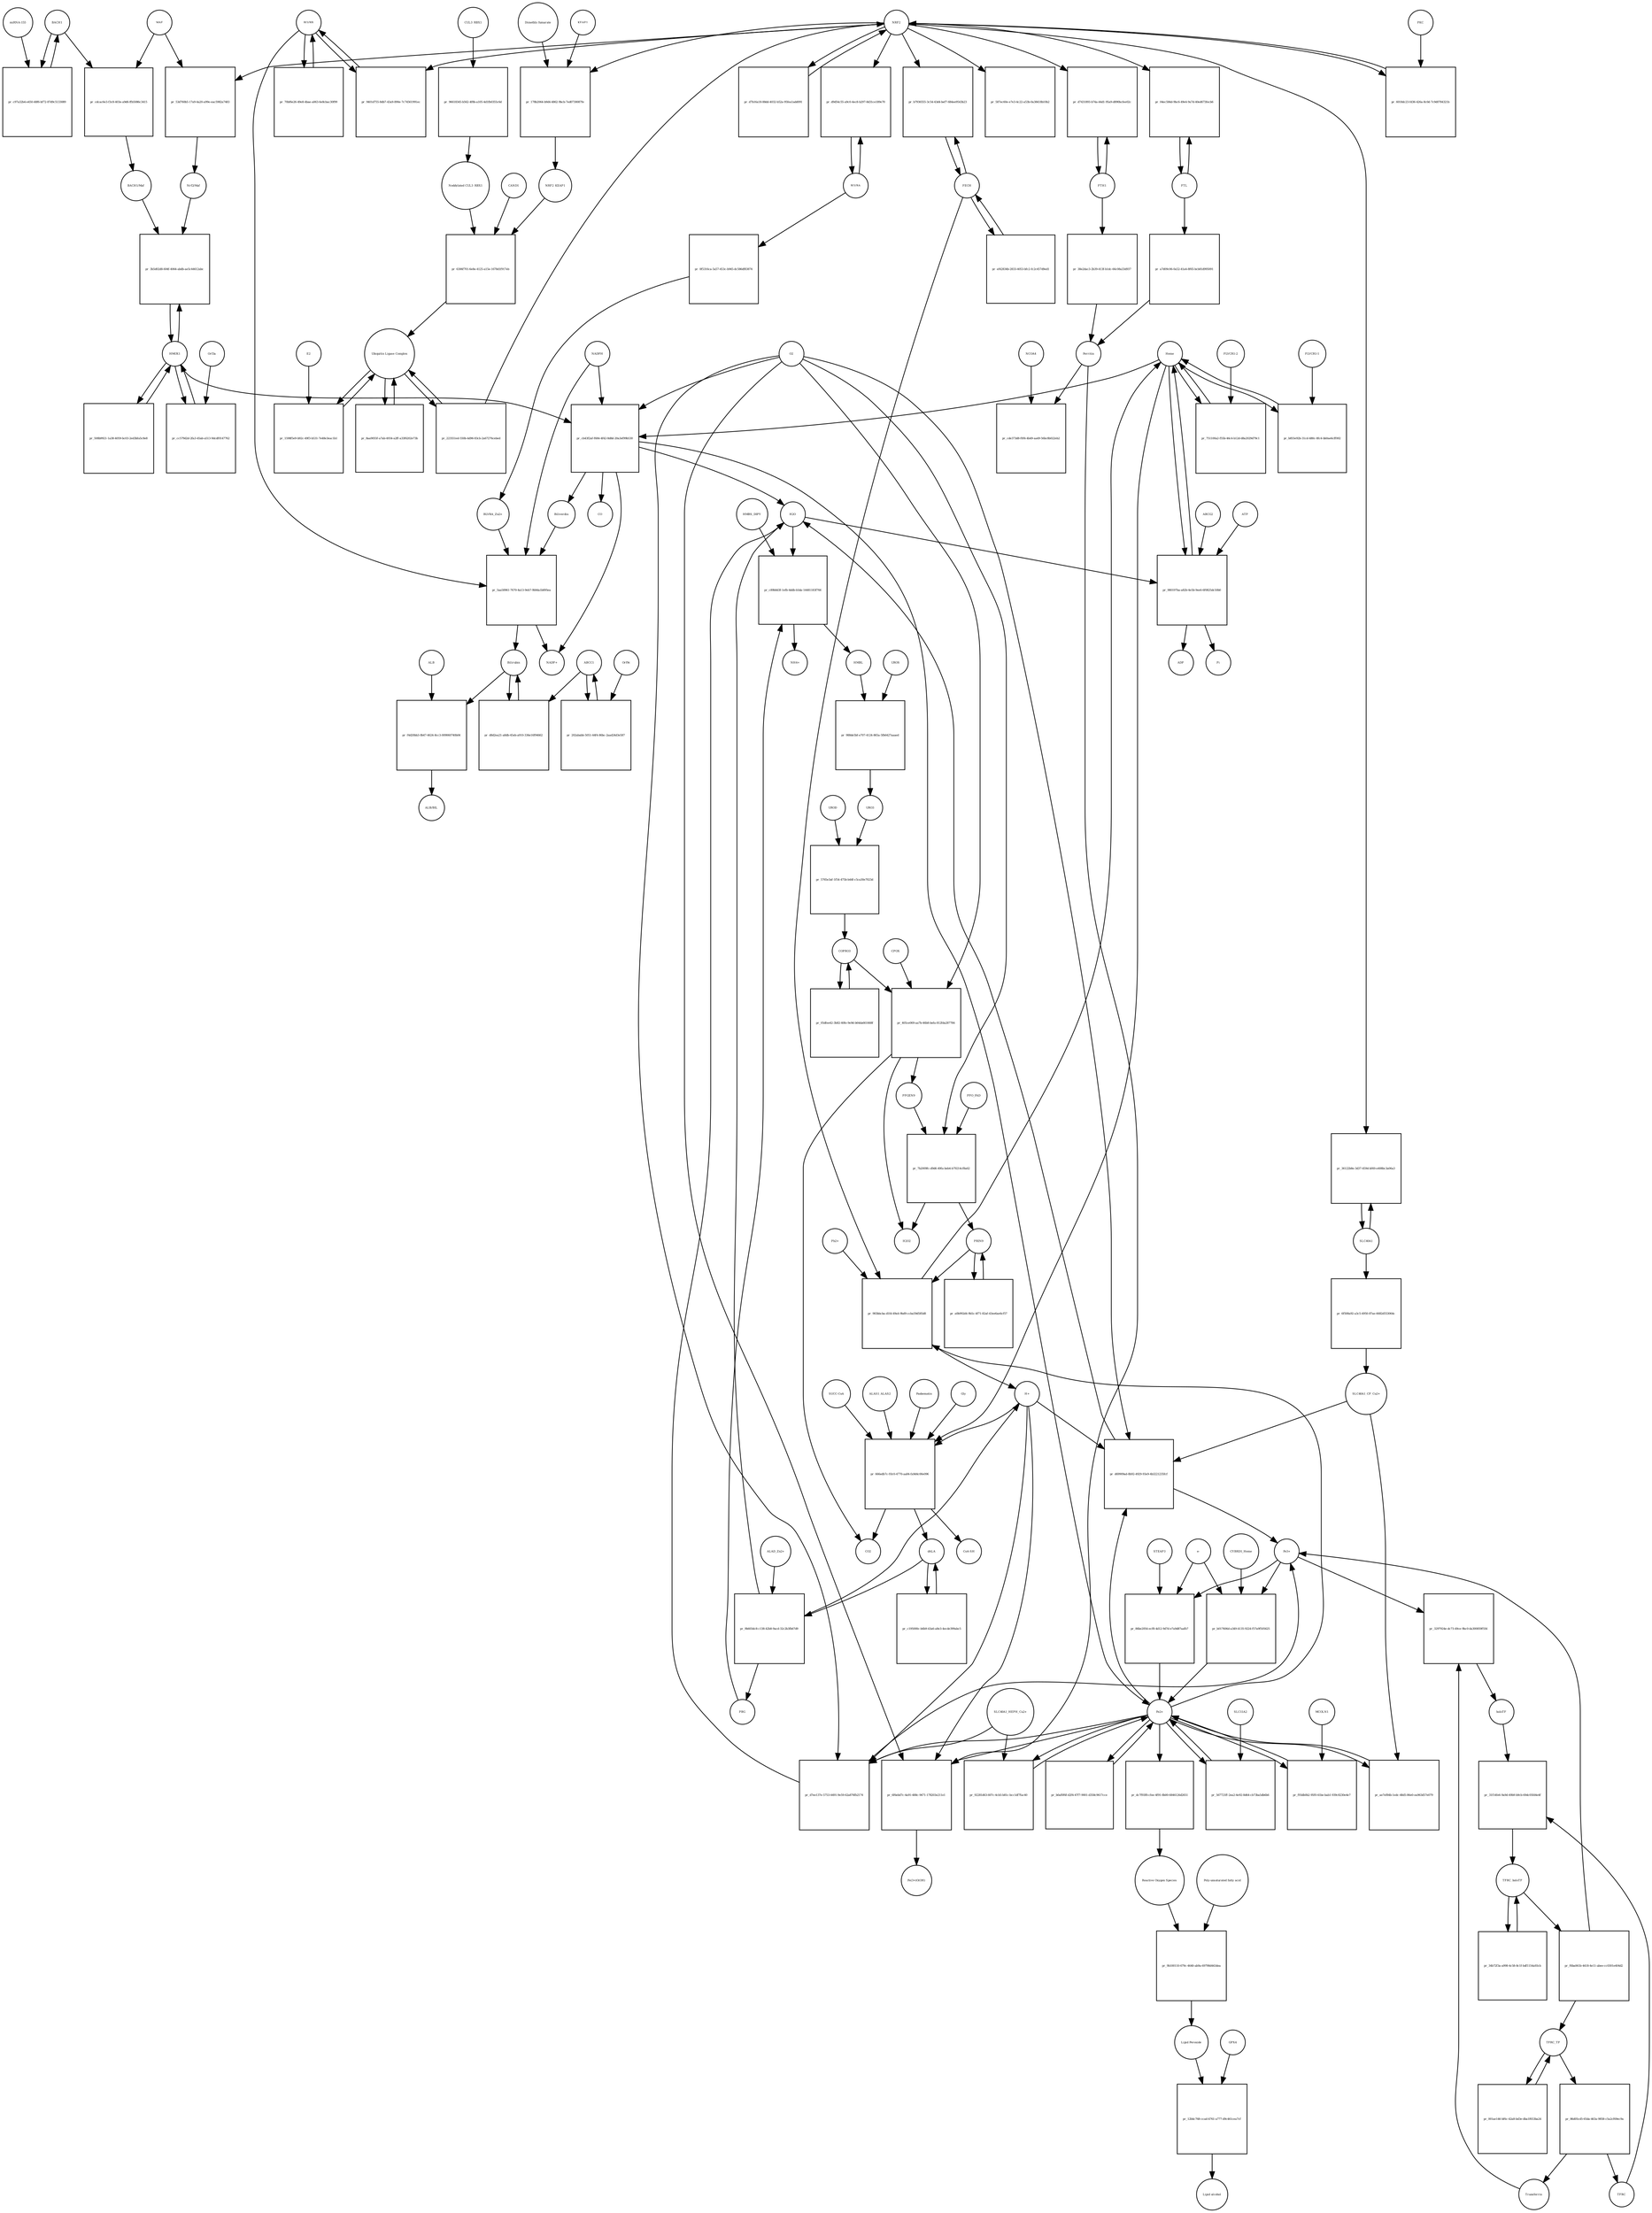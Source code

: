 strict digraph  {
Heme [annotation="urn_miriam_obo.chebi_CHEBI%3A30413", bipartite=0, cls="simple chemical", fontsize=4, label=Heme, shape=circle];
"pr_cb43f2af-f684-4f42-8d8d-20a3ef99b530" [annotation="", bipartite=1, cls=process, fontsize=4, label="pr_cb43f2af-f684-4f42-8d8d-20a3ef99b530", shape=square];
Biliverdin [annotation="urn_miriam_obo.chebi_CHEBI%3A17033", bipartite=0, cls="simple chemical", fontsize=4, label=Biliverdin, shape=circle];
HMOX1 [annotation=urn_miriam_uniprot_P09601, bipartite=0, cls=macromolecule, fontsize=4, label=HMOX1, shape=circle];
O2 [annotation="urn_miriam_obo.chebi_CHEBI%3A15379", bipartite=0, cls="simple chemical", fontsize=4, label=O2, shape=circle];
NADPH [annotation="urn_miriam_obo.chebi_CHEBI%3A16474", bipartite=0, cls="simple chemical", fontsize=4, label=NADPH, shape=circle];
H2O [annotation="urn_miriam_obo.chebi_CHEBI%3A15377", bipartite=0, cls="simple chemical", fontsize=4, label=H2O, shape=circle];
"Fe2+" [annotation="urn_miriam_obo.chebi_CHEBI%3A29033", bipartite=0, cls="simple chemical", fontsize=4, label="Fe2+", shape=circle];
"NADP+" [annotation="urn_miriam_obo.chebi_CHEBI%3A18009", bipartite=0, cls="simple chemical", fontsize=4, label="NADP+", shape=circle];
CO [annotation="urn_miriam_obo.chebi_CHEBI%3A17245", bipartite=0, cls="simple chemical", fontsize=4, label=CO, shape=circle];
"pr_751100a2-f55b-46c4-b12d-d8a2029d79c1" [annotation="", bipartite=1, cls=process, fontsize=4, label="pr_751100a2-f55b-46c4-b12d-d8a2029d79c1", shape=square];
"FLVCR1-2" [annotation=urn_miriam_uniprot_Q9Y5Y0, bipartite=0, cls=macromolecule, fontsize=4, label="FLVCR1-2", shape=circle];
"pr_5aa58961-7670-4a13-9eb7-9b9da1b895ea" [annotation="", bipartite=1, cls=process, fontsize=4, label="pr_5aa58961-7670-4a13-9eb7-9b9da1b895ea", shape=square];
Bilirubin [annotation="urn_miriam_obo.chebi_CHEBI%3A16990", bipartite=0, cls="simple chemical", fontsize=4, label=Bilirubin, shape=circle];
BLVRB [annotation=urn_miriam_uniprot_P30043, bipartite=0, cls=macromolecule, fontsize=4, label=BLVRB, shape=circle];
"BLVRA_Zn2+" [annotation="urn_miriam_obo.chebi_CHEBI%3A29805|urn_miriam_uniprot_P53004", bipartite=0, cls=complex, fontsize=4, label="BLVRA_Zn2+", shape=circle];
"pr_d8d2ea21-a8db-45eb-a910-336e16f94662" [annotation="", bipartite=1, cls=process, fontsize=4, label="pr_d8d2ea21-a8db-45eb-a910-336e16f94662", shape=square];
ABCC1 [annotation=urn_miriam_uniprot_P02768, bipartite=0, cls=macromolecule, fontsize=4, label=ABCC1, shape=circle];
"pr_f4d20bb3-0b47-4624-8cc3-009060740b04" [annotation="", bipartite=1, cls=process, fontsize=4, label="pr_f4d20bb3-0b47-4624-8cc3-009060740b04", shape=square];
ALB [annotation=urn_miriam_uniprot_P02768, bipartite=0, cls=macromolecule, fontsize=4, label=ALB, shape=circle];
"ALB/BIL" [annotation="urn_miriam_uniprot_P02768|urn_miriam_obo.chebi_CHEBI%3A16990", bipartite=0, cls=complex, fontsize=4, label="ALB/BIL", shape=circle];
NRF2 [annotation="", bipartite=0, cls=macromolecule, fontsize=4, label=NRF2, shape=circle];
"pr_53d760b5-17a9-4a20-a99e-eac5982a7483" [annotation="", bipartite=1, cls=process, fontsize=4, label="pr_53d760b5-17a9-4a20-a99e-eac5982a7483", shape=square];
MAF [annotation=urn_miriam_uniprot_O75444, bipartite=0, cls=macromolecule, fontsize=4, label=MAF, shape=circle];
"Nrf2/Maf" [annotation="", bipartite=0, cls=complex, fontsize=4, label="Nrf2/Maf", shape=circle];
"pr_cdcac6e3-f3c8-403e-a9d6-ffb5086c3415" [annotation="", bipartite=1, cls=process, fontsize=4, label="pr_cdcac6e3-f3c8-403e-a9d6-ffb5086c3415", shape=square];
BACH1 [annotation=urn_miriam_uniprot_O14867, bipartite=0, cls=macromolecule, fontsize=4, label=BACH1, shape=circle];
"BACH1/Maf" [annotation="", bipartite=0, cls=complex, fontsize=4, label="BACH1/Maf", shape=circle];
"pr_c97a32b4-e450-48f6-bf72-87d9c5133089" [annotation="", bipartite=1, cls=process, fontsize=4, label="pr_c97a32b4-e450-48f6-bf72-87d9c5133089", shape=square];
"miRNA-155" [annotation=urn_miriam_ncbigene_406947, bipartite=0, cls="nucleic acid feature", fontsize=4, label="miRNA-155", shape=circle];
"pr_3b5d02d8-604f-4064-abdb-ae5c44612abc" [annotation="", bipartite=1, cls=process, fontsize=4, label="pr_3b5d02d8-604f-4064-abdb-ae5c44612abc", shape=square];
PRIN9 [annotation="urn_miriam_obo.chebi_CHEBI%3A15430", bipartite=0, cls="simple chemical", fontsize=4, label=PRIN9, shape=circle];
"pr_983bbcba-d1fd-49a4-9bd9-ccba59d585d8" [annotation="", bipartite=1, cls=process, fontsize=4, label="pr_983bbcba-d1fd-49a4-9bd9-ccba59d585d8", shape=square];
FECH [annotation=urn_miriam_uniprot_P22830, bipartite=0, cls=macromolecule, fontsize=4, label=FECH, shape=circle];
"Pb2+" [annotation="urn_miriam_obo.chebi_CHEBI%3A27889", bipartite=0, cls="simple chemical", fontsize=4, label="Pb2+", shape=circle];
"H+" [annotation="urn_miriam_obo.chebi_CHEBI%3A15378", bipartite=0, cls="simple chemical", fontsize=4, label="H+", shape=circle];
"SUCC-CoA" [annotation="urn_miriam_obo.chebi_CHEBI%3A57292", bipartite=0, cls="simple chemical", fontsize=4, label="SUCC-CoA", shape=circle];
"pr_666edb7c-93c0-4770-aa84-fa9d4c00e096" [annotation="", bipartite=1, cls=process, fontsize=4, label="pr_666edb7c-93c0-4770-aa84-fa9d4c00e096", shape=square];
dALA [annotation="urn_miriam_obo.chebi_CHEBI%3A356416", bipartite=0, cls="simple chemical", fontsize=4, label=dALA, shape=circle];
ALAS1_ALAS2 [annotation="urn_miriam_uniprot_P13196|urn_miriam_uniprot_P22557", bipartite=0, cls=complex, fontsize=4, label=ALAS1_ALAS2, shape=circle];
Panhematin [annotation="urn_miriam_obo.chebi_CHEBI%3A50385", bipartite=0, cls="simple chemical", fontsize=4, label=Panhematin, shape=circle];
Gly [annotation="urn_miriam_obo.chebi_CHEBI%3A57305", bipartite=0, cls="simple chemical", fontsize=4, label=Gly, shape=circle];
"CoA-SH" [annotation="urn_miriam_obo.chebi_CHEBI%3A15346", bipartite=0, cls="simple chemical", fontsize=4, label="CoA-SH", shape=circle];
CO2 [annotation="urn_miriam_obo.chebi_CHEBI%3A16526", bipartite=0, cls="simple chemical", fontsize=4, label=CO2, shape=circle];
"pr_178b2064-b9d4-4862-9bcb-7ed0730087fe" [annotation="", bipartite=1, cls=process, fontsize=4, label="pr_178b2064-b9d4-4862-9bcb-7ed0730087fe", shape=square];
KEAP1 [annotation=urn_miriam_uniprot_Q14145, bipartite=0, cls=macromolecule, fontsize=4, label=KEAP1, shape=circle];
NRF2_KEAP1 [annotation="urn_miriam_uniprot_Q14145|urn_miriam_uniprot_Q16236", bipartite=0, cls=complex, fontsize=4, label=NRF2_KEAP1, shape=circle];
"Dimethly fumarate" [annotation="urn_miriam_obo.chebi_CHEBI%3A76004", bipartite=0, cls="simple chemical", fontsize=4, label="Dimethly fumarate", shape=circle];
"Ubiquitin Ligase Complex" [annotation="urn_miriam_uniprot_Q14145|urn_miriam_uniprot_Q15843|urn_miriam_uniprot_Q13618|urn_miriam_uniprot_P62877|urn_miriam_uniprot_Q16236|urn_miriam_uniprot_P0CG48|urn_miriam_pubmed_19940261|urn_miriam_interpro_IPR000608", bipartite=0, cls=complex, fontsize=4, label="Ubiquitin Ligase Complex", shape=circle];
"pr_8aa9055f-a7ab-4934-a2ff-a33f6202e73b" [annotation="", bipartite=1, cls=process, fontsize=4, label="pr_8aa9055f-a7ab-4934-a2ff-a33f6202e73b", shape=square];
"pr_9b603dc8-c138-42b8-9acd-32c2b3fb67d9" [annotation="", bipartite=1, cls=process, fontsize=4, label="pr_9b603dc8-c138-42b8-9acd-32c2b3fb67d9", shape=square];
PBG [annotation="urn_miriam_obo.chebi_CHEBI%3A58126", bipartite=0, cls="simple chemical", fontsize=4, label=PBG, shape=circle];
"ALAD_Zn2+" [annotation="urn_miriam_uniprot_P13716|urn_miriam_obo.chebi_CHEBI%3A29105", bipartite=0, cls=complex, fontsize=4, label="ALAD_Zn2+", shape=circle];
"pr_c89b8d3f-1efb-4ddb-b5da-14481183f766" [annotation="", bipartite=1, cls=process, fontsize=4, label="pr_c89b8d3f-1efb-4ddb-b5da-14481183f766", shape=square];
HMBL [annotation="urn_miriam_obo.chebi_CHEBI%3A57845", bipartite=0, cls="simple chemical", fontsize=4, label=HMBL, shape=circle];
HMBS_DIPY [annotation="urn_miriam_obo.chebi_CHEBI%3A36319|urn_miriam_uniprot_P08397", bipartite=0, cls=complex, fontsize=4, label=HMBS_DIPY, shape=circle];
"NH4+" [annotation="urn_miriam_obo.chebi_CHEBI%3A28938", bipartite=0, cls="simple chemical", fontsize=4, label="NH4+", shape=circle];
"pr_988de5bf-e707-4124-865a-5fb6427aaaed" [annotation="", bipartite=1, cls=process, fontsize=4, label="pr_988de5bf-e707-4124-865a-5fb6427aaaed", shape=square];
URO3 [annotation="urn_miriam_obo.chebi_CHEBI%3A15437", bipartite=0, cls="simple chemical", fontsize=4, label=URO3, shape=circle];
UROS [annotation=urn_miriam_uniprot_P10746, bipartite=0, cls=macromolecule, fontsize=4, label=UROS, shape=circle];
"pr_5765e3af-1f54-475b-b44f-c5ca30e7023d" [annotation="", bipartite=1, cls=process, fontsize=4, label="pr_5765e3af-1f54-475b-b44f-c5ca30e7023d", shape=square];
COPRO3 [annotation="urn_miriam_obo.chebi_CHEBI%3A15439", bipartite=0, cls="simple chemical", fontsize=4, label=COPRO3, shape=circle];
UROD [annotation=urn_miriam_uniprot_P06132, bipartite=0, cls=macromolecule, fontsize=4, label=UROD, shape=circle];
"pr_405ce069-aa7b-46b8-befa-812fda287784" [annotation="", bipartite=1, cls=process, fontsize=4, label="pr_405ce069-aa7b-46b8-befa-812fda287784", shape=square];
PPGEN9 [annotation="urn_miriam_obo.chebi_CHEBI%3A15435", bipartite=0, cls="simple chemical", fontsize=4, label=PPGEN9, shape=circle];
CPOX [annotation=urn_miriam_uniprot_P36551, bipartite=0, cls=macromolecule, fontsize=4, label=CPOX, shape=circle];
H2O2 [annotation="urn_miriam_obo.chebi_CHEBI%3A16240", bipartite=0, cls="simple chemical", fontsize=4, label=H2O2, shape=circle];
"pr_7b2009fc-d9d6-49fa-beb4-b79214cf8a62" [annotation="", bipartite=1, cls=process, fontsize=4, label="pr_7b2009fc-d9d6-49fa-beb4-b79214cf8a62", shape=square];
PPO_FAD [annotation="urn_miriam_obo.chebi_CHEBI%3A16238|urn_miriam_uniprot_P50336", bipartite=0, cls=complex, fontsize=4, label=PPO_FAD, shape=circle];
"pr_d7b16a18-88dd-4032-b52a-95fea1add091" [annotation="", bipartite=1, cls=process, fontsize=4, label="pr_d7b16a18-88dd-4032-b52a-95fea1add091", shape=square];
"pr_c195000c-b6b9-43a6-a8e3-4ecde399abc5" [annotation="", bipartite=1, cls="uncertain process", fontsize=4, label="pr_c195000c-b6b9-43a6-a8e3-4ecde399abc5", shape=square];
"pr_05dfee42-3b82-40fe-9e9d-b64da661668f" [annotation="", bipartite=1, cls="uncertain process", fontsize=4, label="pr_05dfee42-3b82-40fe-9e9d-b64da661668f", shape=square];
"pr_a0b992d4-9b5c-4f71-82af-43ee6ae6cf57" [annotation="", bipartite=1, cls="uncertain process", fontsize=4, label="pr_a0b992d4-9b5c-4f71-82af-43ee6ae6cf57", shape=square];
"Poly-unsaturated fatty acid" [annotation="urn_miriam_obo.chebi_CHEBI%3A26208", bipartite=0, cls="simple chemical", fontsize=4, label="Poly-unsaturated fatty acid", shape=circle];
"pr_9b100110-679c-4640-ab9a-69798d443dea" [annotation="", bipartite=1, cls=process, fontsize=4, label="pr_9b100110-679c-4640-ab9a-69798d443dea", shape=square];
"Lipid Peroxide" [annotation="urn_miriam_obo.chebi_CHEBI%3A61051", bipartite=0, cls="simple chemical", fontsize=4, label="Lipid Peroxide", shape=circle];
"Reactive Oxygen Species" [annotation="urn_miriam_obo.chebi_CHEBI%3A26523", bipartite=0, cls="simple chemical", fontsize=4, label="Reactive Oxygen Species", shape=circle];
"pr_6f6ebd7c-4a91-488c-9471-178203e211e1" [annotation="", bipartite=1, cls=process, fontsize=4, label="pr_6f6ebd7c-4a91-488c-9471-178203e211e1", shape=square];
"Fe(3+)O(OH)" [annotation="urn_miriam_obo.chebi_CHEBI%3A78619", bipartite=0, cls="simple chemical", fontsize=4, label="Fe(3+)O(OH)", shape=circle];
Ferritin [annotation=urn_miriam_uniprot_P02794, bipartite=0, cls=complex, fontsize=4, label=Ferritin, shape=circle];
"pr_ae7ef84b-1edc-48d5-86e0-ea963d57e079" [annotation="", bipartite=1, cls=process, fontsize=4, label="pr_ae7ef84b-1edc-48d5-86e0-ea963d57e079", shape=square];
"SLC40A1_CP_Cu2+" [annotation="urn_miriam_uniprot_P00450|urn_miriam_uniprot_Q9NP59|urn_miriam_obo.chebi_CHEBI%3A29036", bipartite=0, cls=complex, fontsize=4, label="SLC40A1_CP_Cu2+", shape=circle];
"pr_d69909ad-8b92-4929-93e9-4b3221235fcf" [annotation="", bipartite=1, cls=process, fontsize=4, label="pr_d69909ad-8b92-4929-93e9-4b3221235fcf", shape=square];
"Fe3+" [annotation="urn_miriam_obo.chebi_CHEBI%3A29034", bipartite=0, cls="simple chemical", fontsize=4, label="Fe3+", shape=circle];
SLC40A1 [annotation=urn_miriam_ncbigene_30061, bipartite=0, cls="nucleic acid feature", fontsize=4, label=SLC40A1, shape=circle];
"pr_36122b8e-3d37-459d-bf49-e408bc3a06a3" [annotation="", bipartite=1, cls=process, fontsize=4, label="pr_36122b8e-3d37-459d-bf49-e408bc3a06a3", shape=square];
FTH1 [annotation=urn_miriam_ncbigene_2495, bipartite=0, cls="nucleic acid feature", fontsize=4, label=FTH1, shape=circle];
"pr_d7431893-b74a-44d1-95a9-d890bcfee02c" [annotation="", bipartite=1, cls=process, fontsize=4, label="pr_d7431893-b74a-44d1-95a9-d890bcfee02c", shape=square];
FTL [annotation=urn_miriam_ncbigene_2512, bipartite=0, cls="nucleic acid feature", fontsize=4, label=FTL, shape=circle];
"pr_04ec584d-9bc6-49e4-9a7d-40ed673fecb6" [annotation="", bipartite=1, cls=process, fontsize=4, label="pr_04ec584d-9bc6-49e4-9a7d-40ed673fecb6", shape=square];
"pr_38e2dac3-2b39-413f-b1dc-66c08a33d937" [annotation="", bipartite=1, cls=process, fontsize=4, label="pr_38e2dac3-2b39-413f-b1dc-66c08a33d937", shape=square];
"pr_a7d09c06-0a52-41a4-8f65-bcb81d995091" [annotation="", bipartite=1, cls=process, fontsize=4, label="pr_a7d09c06-0a52-41a4-8f65-bcb81d995091", shape=square];
"pr_b7936555-3c54-43d4-bef7-684ee9543b23" [annotation="", bipartite=1, cls=process, fontsize=4, label="pr_b7936555-3c54-43d4-bef7-684ee9543b23", shape=square];
"pr_ef42834b-2833-4053-bfc2-fc2c457d9ed1" [annotation="", bipartite=1, cls=process, fontsize=4, label="pr_ef42834b-2833-4053-bfc2-fc2c457d9ed1", shape=square];
"pr_508b9921-1a38-4059-bc03-2ed3bfa5c8e8" [annotation="", bipartite=1, cls=process, fontsize=4, label="pr_508b9921-1a38-4059-bc03-2ed3bfa5c8e8", shape=square];
BLVRA [annotation=urn_miriam_ncbigene_644, bipartite=0, cls="nucleic acid feature", fontsize=4, label=BLVRA, shape=circle];
"pr_d9d54c55-a9c0-4ec8-b297-8d31ce189e70" [annotation="", bipartite=1, cls=process, fontsize=4, label="pr_d9d54c55-a9c0-4ec8-b297-8d31ce189e70", shape=square];
"pr_9401d755-8db7-43a9-890e-7c74561991ec" [annotation="", bipartite=1, cls=process, fontsize=4, label="pr_9401d755-8db7-43a9-890e-7c74561991ec", shape=square];
"pr_70bf6e26-49e8-4bae-a063-6e8cbac30f99" [annotation="", bipartite=1, cls=process, fontsize=4, label="pr_70bf6e26-49e8-4bae-a063-6e8cbac30f99", shape=square];
"pr_0f5316ca-5a57-453c-b945-dc586df83874" [annotation="", bipartite=1, cls=process, fontsize=4, label="pr_0f5316ca-5a57-453c-b945-dc586df83874", shape=square];
"pr_6f508a92-a3c5-4950-87ae-6682d553064c" [annotation="", bipartite=1, cls=process, fontsize=4, label="pr_6f508a92-a3c5-4950-87ae-6682d553064c", shape=square];
"pr_cde373d8-f0f4-4b49-aa49-56bc8b022eb2" [annotation="", bipartite=1, cls=process, fontsize=4, label="pr_cde373d8-f0f4-4b49-aa49-56bc8b022eb2", shape=square];
NCOA4 [annotation=urn_miriam_uniprot_Q13772, bipartite=0, cls=macromolecule, fontsize=4, label=NCOA4, shape=circle];
"pr_b017606d-a349-4135-9224-f57a9f505625" [annotation="", bipartite=1, cls=process, fontsize=4, label="pr_b017606d-a349-4135-9224-f57a9f505625", shape=square];
CYBRD1_Heme [annotation="urn_miriam_uniprot_Q53TN4|urn_miriam_obo.chebi_CHEBI%3A30413", bipartite=0, cls=complex, fontsize=4, label=CYBRD1_Heme, shape=circle];
"e-" [annotation="urn_miriam_obo.chebi_CHEBI%3A10545", bipartite=0, cls="simple chemical", fontsize=4, label="e-", shape=circle];
"pr_567721ff-2ea2-4e92-8d64-cb73ba5db6b6" [annotation="", bipartite=1, cls=process, fontsize=4, label="pr_567721ff-2ea2-4e92-8d64-cb73ba5db6b6", shape=square];
SLC11A2 [annotation=urn_miriam_uniprot_P49281, bipartite=0, cls=macromolecule, fontsize=4, label=SLC11A2, shape=circle];
"pr_12b4c768-ccad-4761-a777-d9c461cea7cf" [annotation="", bipartite=1, cls=process, fontsize=4, label="pr_12b4c768-ccad-4761-a777-d9c461cea7cf", shape=square];
"Lipid alcohol" [annotation="urn_miriam_obo.chebi_CHEBI%3A24026", bipartite=0, cls="simple chemical", fontsize=4, label="Lipid alcohol", shape=circle];
GPX4 [annotation=urn_miriam_uniprot_P36969, bipartite=0, cls=macromolecule, fontsize=4, label=GPX4, shape=circle];
"pr_cc579d2d-2fa3-45ab-a513-9dcdf0147762" [annotation="", bipartite=1, cls=process, fontsize=4, label="pr_cc579d2d-2fa3-45ab-a513-9dcdf0147762", shape=square];
Orf3a [annotation=urn_miriam_ncbiprotein_BCD58754, bipartite=0, cls=macromolecule, fontsize=4, label=Orf3a, shape=circle];
"pr_dc7f93f8-cfee-4f91-8b00-6846126d2651" [annotation="", bipartite=1, cls=process, fontsize=4, label="pr_dc7f93f8-cfee-4f91-8b00-6846126d2651", shape=square];
"pr_202ababb-5051-44f4-86bc-2aad24d3e587" [annotation="", bipartite=1, cls=process, fontsize=4, label="pr_202ababb-5051-44f4-86bc-2aad24d3e587", shape=square];
Orf9c [annotation="", bipartite=0, cls=macromolecule, fontsize=4, label=Orf9c, shape=circle];
CUL3_RBX1 [annotation="urn_miriam_uniprot_Q13618|urn_miriam_uniprot_P62877", bipartite=0, cls=complex, fontsize=4, label=CUL3_RBX1, shape=circle];
"pr_96618345-b562-4f8b-a105-4d1fb0355c6d" [annotation="", bipartite=1, cls=process, fontsize=4, label="pr_96618345-b562-4f8b-a105-4d1fb0355c6d", shape=square];
"Neddylated CUL3_RBX1" [annotation="urn_miriam_uniprot_Q15843|urn_miriam_uniprot_Q13618|urn_miriam_uniprot_P62877", bipartite=0, cls=complex, fontsize=4, label="Neddylated CUL3_RBX1", shape=circle];
"pr_587ec60e-e7e3-4c22-a53b-0a38418b10b2" [annotation="", bipartite=1, cls=process, fontsize=4, label="pr_587ec60e-e7e3-4c22-a53b-0a38418b10b2", shape=square];
"pr_6306f701-6e8e-4125-a15e-1678d1f917eb" [annotation="", bipartite=1, cls=process, fontsize=4, label="pr_6306f701-6e8e-4125-a15e-1678d1f917eb", shape=square];
CAND1 [annotation=urn_miriam_uniprot_Q86VP6, bipartite=0, cls=macromolecule, fontsize=4, label=CAND1, shape=circle];
E2 [annotation=urn_miriam_interpro_IPR000608, bipartite=0, cls=macromolecule, fontsize=4, label=E2, shape=circle];
"pr_1598f5e9-b92c-49f3-b531-7e48e3eac1b1" [annotation="", bipartite=1, cls=process, fontsize=4, label="pr_1598f5e9-b92c-49f3-b531-7e48e3eac1b1", shape=square];
"pr_6018dc23-fd36-426a-8c0d-7c9d0784321b" [annotation="", bipartite=1, cls=process, fontsize=4, label="pr_6018dc23-fd36-426a-8c0d-7c9d0784321b", shape=square];
PKC [annotation="urn_miriam_pubmed_12198130|urn_miriam_interpro_IPR012233", bipartite=0, cls=macromolecule, fontsize=4, label=PKC, shape=circle];
"pr_b855e92b-31cd-480c-8fc4-bb0ae6cff002" [annotation="", bipartite=1, cls=process, fontsize=4, label="pr_b855e92b-31cd-480c-8fc4-bb0ae6cff002", shape=square];
"FLVCR1-1" [annotation=urn_miriam_uniprot_Q9Y5Y0, bipartite=0, cls=macromolecule, fontsize=4, label="FLVCR1-1", shape=circle];
"pr_980197ba-a82b-4e5b-9ee6-6f0825dc50b0" [annotation="", bipartite=1, cls=process, fontsize=4, label="pr_980197ba-a82b-4e5b-9ee6-6f0825dc50b0", shape=square];
ABCG2 [annotation=urn_miriam_uniprot_Q9UNQ0, bipartite=0, cls="macromolecule multimer", fontsize=4, label=ABCG2, shape=circle];
ATP [annotation="urn_miriam_obo.chebi_CHEBI%3A30616", bipartite=0, cls="simple chemical", fontsize=4, label=ATP, shape=circle];
Pi [annotation="urn_miriam_obo.chebi_CHEBI%3A18367", bipartite=0, cls="simple chemical", fontsize=4, label=Pi, shape=circle];
ADP [annotation="urn_miriam_obo.chebi_CHEBI%3A456216", bipartite=0, cls="simple chemical", fontsize=4, label=ADP, shape=circle];
"pr_92281d63-607c-4cb5-b81c-bcc1df7fac40" [annotation="", bipartite=1, cls=process, fontsize=4, label="pr_92281d63-607c-4cb5-b81c-bcc1df7fac40", shape=square];
"SLC40A1_HEPH_Cu2+" [annotation="urn_miriam_uniprot_Q9BQS7|urn_miriam_uniprot_Q9NP59|urn_miriam_obo.chebi_CHEBI%3A28694", bipartite=0, cls=complex, fontsize=4, label="SLC40A1_HEPH_Cu2+", shape=circle];
"pr_d7ee137e-5753-4491-9e59-62a876fb2174" [annotation="", bipartite=1, cls=process, fontsize=4, label="pr_d7ee137e-5753-4491-9e59-62a876fb2174", shape=square];
"pr_3297924e-dc73-49ce-9bc0-da300859f556" [annotation="", bipartite=1, cls=process, fontsize=4, label="pr_3297924e-dc73-49ce-9bc0-da300859f556", shape=square];
Transferrin [annotation=urn_miriam_uniprot_P02787, bipartite=0, cls=macromolecule, fontsize=4, label=Transferrin, shape=circle];
holoTF [annotation="urn_miriam_uniprot_P02787|urn_miriam_obo.chebi_CHEBI%3A29034", bipartite=0, cls=complex, fontsize=4, label=holoTF, shape=circle];
TFRC [annotation=urn_miriam_uniprot_P02786, bipartite=0, cls="macromolecule multimer", fontsize=4, label=TFRC, shape=circle];
"pr_31f14fe6-9a9d-49b9-b9cb-69dc05fd4e4f" [annotation="", bipartite=1, cls=process, fontsize=4, label="pr_31f14fe6-9a9d-49b9-b9cb-69dc05fd4e4f", shape=square];
TFRC_holoTF [annotation="urn_miriam_uniprot_P02787|urn_miriam_obo.chebi_CHEBI%3A29034|urn_miriam_uniprot_P02786", bipartite=0, cls=complex, fontsize=4, label=TFRC_holoTF, shape=circle];
"pr_34b72f3a-a998-4c58-8c1f-bdf1154a93cb" [annotation="", bipartite=1, cls=process, fontsize=4, label="pr_34b72f3a-a998-4c58-8c1f-bdf1154a93cb", shape=square];
"pr_f6ba061b-4418-4e11-abee-cc0301e404d2" [annotation="", bipartite=1, cls=process, fontsize=4, label="pr_f6ba061b-4418-4e11-abee-cc0301e404d2", shape=square];
TFRC_TF [annotation="urn_miriam_uniprot_P02787|urn_miriam_uniprot_P02786", bipartite=0, cls=complex, fontsize=4, label=TFRC_TF, shape=circle];
"pr_86be2054-ecf8-4d12-9d7d-e7a9d87aafb7" [annotation="", bipartite=1, cls=process, fontsize=4, label="pr_86be2054-ecf8-4d12-9d7d-e7a9d87aafb7", shape=square];
STEAP3 [annotation=urn_miriam_uniprot_Q658P3, bipartite=0, cls=macromolecule, fontsize=4, label=STEAP3, shape=circle];
"pr_f93db0b2-95f0-41be-bab1-939c8230e4e7" [annotation="", bipartite=1, cls=process, fontsize=4, label="pr_f93db0b2-95f0-41be-bab1-939c8230e4e7", shape=square];
MCOLN1 [annotation=urn_miriam_uniprot_Q9GZU1, bipartite=0, cls=macromolecule, fontsize=4, label=MCOLN1, shape=circle];
"pr_b0af0f6f-d2f4-47f7-9001-d358c9617cce" [annotation="", bipartite=1, cls=process, fontsize=4, label="pr_b0af0f6f-d2f4-47f7-9001-d358c9617cce", shape=square];
"pr_001ae146-bf6c-42a8-bd3e-dba1f653ba24" [annotation="", bipartite=1, cls=process, fontsize=4, label="pr_001ae146-bf6c-42a8-bd3e-dba1f653ba24", shape=square];
"pr_86d05cd5-65da-463a-9858-c5a2cf69ec9a" [annotation="", bipartite=1, cls=process, fontsize=4, label="pr_86d05cd5-65da-463a-9858-c5a2cf69ec9a", shape=square];
"pr_223551ed-550b-4d96-83cb-2a67276cebed" [annotation="", bipartite=1, cls=process, fontsize=4, label="pr_223551ed-550b-4d96-83cb-2a67276cebed", shape=square];
Heme -> "pr_cb43f2af-f684-4f42-8d8d-20a3ef99b530"  [annotation="", interaction_type=consumption];
Heme -> "pr_751100a2-f55b-46c4-b12d-d8a2029d79c1"  [annotation="", interaction_type=consumption];
Heme -> "pr_666edb7c-93c0-4770-aa84-fa9d4c00e096"  [annotation=urn_miriam_pubmed_25446301, interaction_type=inhibition];
Heme -> "pr_b855e92b-31cd-480c-8fc4-bb0ae6cff002"  [annotation="", interaction_type=consumption];
Heme -> "pr_980197ba-a82b-4e5b-9ee6-6f0825dc50b0"  [annotation="", interaction_type=consumption];
"pr_cb43f2af-f684-4f42-8d8d-20a3ef99b530" -> Biliverdin  [annotation="", interaction_type=production];
"pr_cb43f2af-f684-4f42-8d8d-20a3ef99b530" -> H2O  [annotation="", interaction_type=production];
"pr_cb43f2af-f684-4f42-8d8d-20a3ef99b530" -> "Fe2+"  [annotation="", interaction_type=production];
"pr_cb43f2af-f684-4f42-8d8d-20a3ef99b530" -> "NADP+"  [annotation="", interaction_type=production];
"pr_cb43f2af-f684-4f42-8d8d-20a3ef99b530" -> CO  [annotation="", interaction_type=production];
Biliverdin -> "pr_5aa58961-7670-4a13-9eb7-9b9da1b895ea"  [annotation="", interaction_type=consumption];
HMOX1 -> "pr_cb43f2af-f684-4f42-8d8d-20a3ef99b530"  [annotation="", interaction_type=catalysis];
HMOX1 -> "pr_3b5d02d8-604f-4064-abdb-ae5c44612abc"  [annotation="", interaction_type=consumption];
HMOX1 -> "pr_508b9921-1a38-4059-bc03-2ed3bfa5c8e8"  [annotation="", interaction_type=consumption];
HMOX1 -> "pr_cc579d2d-2fa3-45ab-a513-9dcdf0147762"  [annotation="", interaction_type=consumption];
O2 -> "pr_cb43f2af-f684-4f42-8d8d-20a3ef99b530"  [annotation="", interaction_type=consumption];
O2 -> "pr_405ce069-aa7b-46b8-befa-812fda287784"  [annotation="", interaction_type=consumption];
O2 -> "pr_7b2009fc-d9d6-49fa-beb4-b79214cf8a62"  [annotation="", interaction_type=consumption];
O2 -> "pr_6f6ebd7c-4a91-488c-9471-178203e211e1"  [annotation="", interaction_type=consumption];
O2 -> "pr_d69909ad-8b92-4929-93e9-4b3221235fcf"  [annotation="", interaction_type=consumption];
O2 -> "pr_d7ee137e-5753-4491-9e59-62a876fb2174"  [annotation="", interaction_type=consumption];
NADPH -> "pr_cb43f2af-f684-4f42-8d8d-20a3ef99b530"  [annotation="", interaction_type=consumption];
NADPH -> "pr_5aa58961-7670-4a13-9eb7-9b9da1b895ea"  [annotation="", interaction_type=consumption];
H2O -> "pr_c89b8d3f-1efb-4ddb-b5da-14481183f766"  [annotation="", interaction_type=consumption];
H2O -> "pr_980197ba-a82b-4e5b-9ee6-6f0825dc50b0"  [annotation="", interaction_type=consumption];
"Fe2+" -> "pr_983bbcba-d1fd-49a4-9bd9-ccba59d585d8"  [annotation="", interaction_type=consumption];
"Fe2+" -> "pr_6f6ebd7c-4a91-488c-9471-178203e211e1"  [annotation="", interaction_type=consumption];
"Fe2+" -> "pr_ae7ef84b-1edc-48d5-86e0-ea963d57e079"  [annotation="", interaction_type=consumption];
"Fe2+" -> "pr_d69909ad-8b92-4929-93e9-4b3221235fcf"  [annotation="", interaction_type=consumption];
"Fe2+" -> "pr_567721ff-2ea2-4e92-8d64-cb73ba5db6b6"  [annotation="", interaction_type=consumption];
"Fe2+" -> "pr_dc7f93f8-cfee-4f91-8b00-6846126d2651"  [annotation="urn_miriam_pubmed_26794443|urn_miriam_pubmed_30692038", interaction_type=catalysis];
"Fe2+" -> "pr_92281d63-607c-4cb5-b81c-bcc1df7fac40"  [annotation="", interaction_type=consumption];
"Fe2+" -> "pr_d7ee137e-5753-4491-9e59-62a876fb2174"  [annotation="", interaction_type=consumption];
"Fe2+" -> "pr_f93db0b2-95f0-41be-bab1-939c8230e4e7"  [annotation="", interaction_type=consumption];
"Fe2+" -> "pr_b0af0f6f-d2f4-47f7-9001-d358c9617cce"  [annotation="", interaction_type=consumption];
"pr_751100a2-f55b-46c4-b12d-d8a2029d79c1" -> Heme  [annotation="", interaction_type=production];
"FLVCR1-2" -> "pr_751100a2-f55b-46c4-b12d-d8a2029d79c1"  [annotation="", interaction_type=catalysis];
"pr_5aa58961-7670-4a13-9eb7-9b9da1b895ea" -> Bilirubin  [annotation="", interaction_type=production];
"pr_5aa58961-7670-4a13-9eb7-9b9da1b895ea" -> "NADP+"  [annotation="", interaction_type=production];
Bilirubin -> "pr_d8d2ea21-a8db-45eb-a910-336e16f94662"  [annotation="", interaction_type=consumption];
Bilirubin -> "pr_f4d20bb3-0b47-4624-8cc3-009060740b04"  [annotation="", interaction_type=consumption];
BLVRB -> "pr_5aa58961-7670-4a13-9eb7-9b9da1b895ea"  [annotation="", interaction_type=catalysis];
BLVRB -> "pr_9401d755-8db7-43a9-890e-7c74561991ec"  [annotation="", interaction_type=consumption];
BLVRB -> "pr_70bf6e26-49e8-4bae-a063-6e8cbac30f99"  [annotation="", interaction_type=consumption];
"BLVRA_Zn2+" -> "pr_5aa58961-7670-4a13-9eb7-9b9da1b895ea"  [annotation="", interaction_type=catalysis];
"pr_d8d2ea21-a8db-45eb-a910-336e16f94662" -> Bilirubin  [annotation="", interaction_type=production];
ABCC1 -> "pr_d8d2ea21-a8db-45eb-a910-336e16f94662"  [annotation="", interaction_type=catalysis];
ABCC1 -> "pr_202ababb-5051-44f4-86bc-2aad24d3e587"  [annotation="", interaction_type=consumption];
"pr_f4d20bb3-0b47-4624-8cc3-009060740b04" -> "ALB/BIL"  [annotation="", interaction_type=production];
ALB -> "pr_f4d20bb3-0b47-4624-8cc3-009060740b04"  [annotation="", interaction_type=consumption];
NRF2 -> "pr_53d760b5-17a9-4a20-a99e-eac5982a7483"  [annotation="", interaction_type=consumption];
NRF2 -> "pr_178b2064-b9d4-4862-9bcb-7ed0730087fe"  [annotation="", interaction_type=consumption];
NRF2 -> "pr_d7b16a18-88dd-4032-b52a-95fea1add091"  [annotation="", interaction_type=consumption];
NRF2 -> "pr_36122b8e-3d37-459d-bf49-e408bc3a06a3"  [annotation=urn_miriam_pubmed_30692038, interaction_type=catalysis];
NRF2 -> "pr_d7431893-b74a-44d1-95a9-d890bcfee02c"  [annotation=urn_miriam_pubmed_30692038, interaction_type=catalysis];
NRF2 -> "pr_04ec584d-9bc6-49e4-9a7d-40ed673fecb6"  [annotation=urn_miriam_pubmed_30692038, interaction_type=catalysis];
NRF2 -> "pr_b7936555-3c54-43d4-bef7-684ee9543b23"  [annotation="urn_miriam_pubmed_30692038|urn_miriam_pubmed_23766848", interaction_type=catalysis];
NRF2 -> "pr_d9d54c55-a9c0-4ec8-b297-8d31ce189e70"  [annotation=urn_miriam_pubmed_30692038, interaction_type=catalysis];
NRF2 -> "pr_9401d755-8db7-43a9-890e-7c74561991ec"  [annotation=urn_miriam_pubmed_30692038, interaction_type=catalysis];
NRF2 -> "pr_587ec60e-e7e3-4c22-a53b-0a38418b10b2"  [annotation="", interaction_type=consumption];
NRF2 -> "pr_6018dc23-fd36-426a-8c0d-7c9d0784321b"  [annotation="", interaction_type=consumption];
"pr_53d760b5-17a9-4a20-a99e-eac5982a7483" -> "Nrf2/Maf"  [annotation="", interaction_type=production];
MAF -> "pr_53d760b5-17a9-4a20-a99e-eac5982a7483"  [annotation="", interaction_type=consumption];
MAF -> "pr_cdcac6e3-f3c8-403e-a9d6-ffb5086c3415"  [annotation="", interaction_type=consumption];
"Nrf2/Maf" -> "pr_3b5d02d8-604f-4064-abdb-ae5c44612abc"  [annotation="urn_miriam_pubmed_10473555|urn_miriam_pubmed_31827672|urn_miriam_pubmed_30692038|urn_miriam_pubmed_29717933", interaction_type=catalysis];
"pr_cdcac6e3-f3c8-403e-a9d6-ffb5086c3415" -> "BACH1/Maf"  [annotation="", interaction_type=production];
BACH1 -> "pr_cdcac6e3-f3c8-403e-a9d6-ffb5086c3415"  [annotation="", interaction_type=consumption];
BACH1 -> "pr_c97a32b4-e450-48f6-bf72-87d9c5133089"  [annotation="", interaction_type=consumption];
"BACH1/Maf" -> "pr_3b5d02d8-604f-4064-abdb-ae5c44612abc"  [annotation="urn_miriam_pubmed_10473555|urn_miriam_pubmed_31827672|urn_miriam_pubmed_30692038|urn_miriam_pubmed_29717933", interaction_type=inhibition];
"pr_c97a32b4-e450-48f6-bf72-87d9c5133089" -> BACH1  [annotation="", interaction_type=production];
"miRNA-155" -> "pr_c97a32b4-e450-48f6-bf72-87d9c5133089"  [annotation="urn_miriam_pubmed_28082120|urn_miriam_pubmed_21982894", interaction_type=inhibition];
"pr_3b5d02d8-604f-4064-abdb-ae5c44612abc" -> HMOX1  [annotation="", interaction_type=production];
PRIN9 -> "pr_983bbcba-d1fd-49a4-9bd9-ccba59d585d8"  [annotation="", interaction_type=consumption];
PRIN9 -> "pr_a0b992d4-9b5c-4f71-82af-43ee6ae6cf57"  [annotation="", interaction_type=consumption];
"pr_983bbcba-d1fd-49a4-9bd9-ccba59d585d8" -> Heme  [annotation="", interaction_type=production];
"pr_983bbcba-d1fd-49a4-9bd9-ccba59d585d8" -> "H+"  [annotation="", interaction_type=production];
FECH -> "pr_983bbcba-d1fd-49a4-9bd9-ccba59d585d8"  [annotation="", interaction_type=catalysis];
FECH -> "pr_b7936555-3c54-43d4-bef7-684ee9543b23"  [annotation="", interaction_type=consumption];
FECH -> "pr_ef42834b-2833-4053-bfc2-fc2c457d9ed1"  [annotation="", interaction_type=consumption];
"Pb2+" -> "pr_983bbcba-d1fd-49a4-9bd9-ccba59d585d8"  [annotation="", interaction_type=inhibition];
"H+" -> "pr_666edb7c-93c0-4770-aa84-fa9d4c00e096"  [annotation="", interaction_type=consumption];
"H+" -> "pr_6f6ebd7c-4a91-488c-9471-178203e211e1"  [annotation="", interaction_type=consumption];
"H+" -> "pr_d69909ad-8b92-4929-93e9-4b3221235fcf"  [annotation="", interaction_type=consumption];
"H+" -> "pr_d7ee137e-5753-4491-9e59-62a876fb2174"  [annotation="", interaction_type=consumption];
"SUCC-CoA" -> "pr_666edb7c-93c0-4770-aa84-fa9d4c00e096"  [annotation="", interaction_type=consumption];
"pr_666edb7c-93c0-4770-aa84-fa9d4c00e096" -> dALA  [annotation="", interaction_type=production];
"pr_666edb7c-93c0-4770-aa84-fa9d4c00e096" -> "CoA-SH"  [annotation="", interaction_type=production];
"pr_666edb7c-93c0-4770-aa84-fa9d4c00e096" -> CO2  [annotation="", interaction_type=production];
dALA -> "pr_9b603dc8-c138-42b8-9acd-32c2b3fb67d9"  [annotation="", interaction_type=consumption];
dALA -> "pr_c195000c-b6b9-43a6-a8e3-4ecde399abc5"  [annotation="", interaction_type=consumption];
ALAS1_ALAS2 -> "pr_666edb7c-93c0-4770-aa84-fa9d4c00e096"  [annotation=urn_miriam_pubmed_25446301, interaction_type=catalysis];
Panhematin -> "pr_666edb7c-93c0-4770-aa84-fa9d4c00e096"  [annotation=urn_miriam_pubmed_25446301, interaction_type=inhibition];
Gly -> "pr_666edb7c-93c0-4770-aa84-fa9d4c00e096"  [annotation="", interaction_type=consumption];
"pr_178b2064-b9d4-4862-9bcb-7ed0730087fe" -> NRF2_KEAP1  [annotation="", interaction_type=production];
KEAP1 -> "pr_178b2064-b9d4-4862-9bcb-7ed0730087fe"  [annotation="", interaction_type=consumption];
NRF2_KEAP1 -> "pr_6306f701-6e8e-4125-a15e-1678d1f917eb"  [annotation="", interaction_type=consumption];
"Dimethly fumarate" -> "pr_178b2064-b9d4-4862-9bcb-7ed0730087fe"  [annotation="urn_miriam_pubmed_15282312|urn_miriam_pubmed_20486766|urn_miriam_pubmed_31692987|urn_miriam_pubmed_15572695|urn_miriam_pubmed_32132672", interaction_type=inhibition];
"Ubiquitin Ligase Complex" -> "pr_8aa9055f-a7ab-4934-a2ff-a33f6202e73b"  [annotation="", interaction_type=consumption];
"Ubiquitin Ligase Complex" -> "pr_1598f5e9-b92c-49f3-b531-7e48e3eac1b1"  [annotation="", interaction_type=consumption];
"Ubiquitin Ligase Complex" -> "pr_223551ed-550b-4d96-83cb-2a67276cebed"  [annotation="", interaction_type=consumption];
"pr_8aa9055f-a7ab-4934-a2ff-a33f6202e73b" -> "Ubiquitin Ligase Complex"  [annotation="", interaction_type=production];
"pr_9b603dc8-c138-42b8-9acd-32c2b3fb67d9" -> PBG  [annotation="", interaction_type=production];
"pr_9b603dc8-c138-42b8-9acd-32c2b3fb67d9" -> "H+"  [annotation="", interaction_type=production];
"pr_9b603dc8-c138-42b8-9acd-32c2b3fb67d9" -> H2O  [annotation="", interaction_type=production];
PBG -> "pr_c89b8d3f-1efb-4ddb-b5da-14481183f766"  [annotation="", interaction_type=consumption];
"ALAD_Zn2+" -> "pr_9b603dc8-c138-42b8-9acd-32c2b3fb67d9"  [annotation="", interaction_type=catalysis];
"pr_c89b8d3f-1efb-4ddb-b5da-14481183f766" -> HMBL  [annotation="", interaction_type=production];
"pr_c89b8d3f-1efb-4ddb-b5da-14481183f766" -> "NH4+"  [annotation="", interaction_type=production];
HMBL -> "pr_988de5bf-e707-4124-865a-5fb6427aaaed"  [annotation="", interaction_type=consumption];
HMBS_DIPY -> "pr_c89b8d3f-1efb-4ddb-b5da-14481183f766"  [annotation="", interaction_type=catalysis];
"pr_988de5bf-e707-4124-865a-5fb6427aaaed" -> URO3  [annotation="", interaction_type=production];
URO3 -> "pr_5765e3af-1f54-475b-b44f-c5ca30e7023d"  [annotation="", interaction_type=consumption];
UROS -> "pr_988de5bf-e707-4124-865a-5fb6427aaaed"  [annotation="", interaction_type=catalysis];
"pr_5765e3af-1f54-475b-b44f-c5ca30e7023d" -> COPRO3  [annotation="", interaction_type=production];
COPRO3 -> "pr_405ce069-aa7b-46b8-befa-812fda287784"  [annotation="", interaction_type=consumption];
COPRO3 -> "pr_05dfee42-3b82-40fe-9e9d-b64da661668f"  [annotation="", interaction_type=consumption];
UROD -> "pr_5765e3af-1f54-475b-b44f-c5ca30e7023d"  [annotation="", interaction_type=catalysis];
"pr_405ce069-aa7b-46b8-befa-812fda287784" -> PPGEN9  [annotation="", interaction_type=production];
"pr_405ce069-aa7b-46b8-befa-812fda287784" -> CO2  [annotation="", interaction_type=production];
"pr_405ce069-aa7b-46b8-befa-812fda287784" -> H2O2  [annotation="", interaction_type=production];
PPGEN9 -> "pr_7b2009fc-d9d6-49fa-beb4-b79214cf8a62"  [annotation="", interaction_type=consumption];
CPOX -> "pr_405ce069-aa7b-46b8-befa-812fda287784"  [annotation="", interaction_type=catalysis];
"pr_7b2009fc-d9d6-49fa-beb4-b79214cf8a62" -> PRIN9  [annotation="", interaction_type=production];
"pr_7b2009fc-d9d6-49fa-beb4-b79214cf8a62" -> H2O2  [annotation="", interaction_type=production];
PPO_FAD -> "pr_7b2009fc-d9d6-49fa-beb4-b79214cf8a62"  [annotation="", interaction_type=catalysis];
"pr_d7b16a18-88dd-4032-b52a-95fea1add091" -> NRF2  [annotation="", interaction_type=production];
"pr_c195000c-b6b9-43a6-a8e3-4ecde399abc5" -> dALA  [annotation="", interaction_type=production];
"pr_05dfee42-3b82-40fe-9e9d-b64da661668f" -> COPRO3  [annotation="", interaction_type=production];
"pr_a0b992d4-9b5c-4f71-82af-43ee6ae6cf57" -> PRIN9  [annotation="", interaction_type=production];
"Poly-unsaturated fatty acid" -> "pr_9b100110-679c-4640-ab9a-69798d443dea"  [annotation="", interaction_type=consumption];
"pr_9b100110-679c-4640-ab9a-69798d443dea" -> "Lipid Peroxide"  [annotation="", interaction_type=production];
"Lipid Peroxide" -> "pr_12b4c768-ccad-4761-a777-d9c461cea7cf"  [annotation="", interaction_type=consumption];
"Reactive Oxygen Species" -> "pr_9b100110-679c-4640-ab9a-69798d443dea"  [annotation="urn_miriam_pubmed_26794443|urn_miriam_pubmed_30692038", interaction_type=catalysis];
"pr_6f6ebd7c-4a91-488c-9471-178203e211e1" -> "Fe(3+)O(OH)"  [annotation="", interaction_type=production];
Ferritin -> "pr_6f6ebd7c-4a91-488c-9471-178203e211e1"  [annotation="", interaction_type=catalysis];
Ferritin -> "pr_cde373d8-f0f4-4b49-aa49-56bc8b022eb2"  [annotation="", interaction_type=consumption];
"pr_ae7ef84b-1edc-48d5-86e0-ea963d57e079" -> "Fe2+"  [annotation="", interaction_type=production];
"SLC40A1_CP_Cu2+" -> "pr_ae7ef84b-1edc-48d5-86e0-ea963d57e079"  [annotation="", interaction_type=catalysis];
"SLC40A1_CP_Cu2+" -> "pr_d69909ad-8b92-4929-93e9-4b3221235fcf"  [annotation="", interaction_type=catalysis];
"pr_d69909ad-8b92-4929-93e9-4b3221235fcf" -> "Fe3+"  [annotation="", interaction_type=production];
"pr_d69909ad-8b92-4929-93e9-4b3221235fcf" -> H2O  [annotation="", interaction_type=production];
"Fe3+" -> "pr_b017606d-a349-4135-9224-f57a9f505625"  [annotation="", interaction_type=consumption];
"Fe3+" -> "pr_3297924e-dc73-49ce-9bc0-da300859f556"  [annotation="", interaction_type=consumption];
"Fe3+" -> "pr_86be2054-ecf8-4d12-9d7d-e7a9d87aafb7"  [annotation="", interaction_type=consumption];
SLC40A1 -> "pr_36122b8e-3d37-459d-bf49-e408bc3a06a3"  [annotation="", interaction_type=consumption];
SLC40A1 -> "pr_6f508a92-a3c5-4950-87ae-6682d553064c"  [annotation="", interaction_type=consumption];
"pr_36122b8e-3d37-459d-bf49-e408bc3a06a3" -> SLC40A1  [annotation="", interaction_type=production];
FTH1 -> "pr_d7431893-b74a-44d1-95a9-d890bcfee02c"  [annotation="", interaction_type=consumption];
FTH1 -> "pr_38e2dac3-2b39-413f-b1dc-66c08a33d937"  [annotation="", interaction_type=consumption];
"pr_d7431893-b74a-44d1-95a9-d890bcfee02c" -> FTH1  [annotation="", interaction_type=production];
FTL -> "pr_04ec584d-9bc6-49e4-9a7d-40ed673fecb6"  [annotation="", interaction_type=consumption];
FTL -> "pr_a7d09c06-0a52-41a4-8f65-bcb81d995091"  [annotation="", interaction_type=consumption];
"pr_04ec584d-9bc6-49e4-9a7d-40ed673fecb6" -> FTL  [annotation="", interaction_type=production];
"pr_38e2dac3-2b39-413f-b1dc-66c08a33d937" -> Ferritin  [annotation="", interaction_type=production];
"pr_a7d09c06-0a52-41a4-8f65-bcb81d995091" -> Ferritin  [annotation="", interaction_type=production];
"pr_b7936555-3c54-43d4-bef7-684ee9543b23" -> FECH  [annotation="", interaction_type=production];
"pr_ef42834b-2833-4053-bfc2-fc2c457d9ed1" -> FECH  [annotation="", interaction_type=production];
"pr_508b9921-1a38-4059-bc03-2ed3bfa5c8e8" -> HMOX1  [annotation="", interaction_type=production];
BLVRA -> "pr_d9d54c55-a9c0-4ec8-b297-8d31ce189e70"  [annotation="", interaction_type=consumption];
BLVRA -> "pr_0f5316ca-5a57-453c-b945-dc586df83874"  [annotation="", interaction_type=consumption];
"pr_d9d54c55-a9c0-4ec8-b297-8d31ce189e70" -> BLVRA  [annotation="", interaction_type=production];
"pr_9401d755-8db7-43a9-890e-7c74561991ec" -> BLVRB  [annotation="", interaction_type=production];
"pr_70bf6e26-49e8-4bae-a063-6e8cbac30f99" -> BLVRB  [annotation="", interaction_type=production];
"pr_0f5316ca-5a57-453c-b945-dc586df83874" -> "BLVRA_Zn2+"  [annotation="", interaction_type=production];
"pr_6f508a92-a3c5-4950-87ae-6682d553064c" -> "SLC40A1_CP_Cu2+"  [annotation="", interaction_type=production];
NCOA4 -> "pr_cde373d8-f0f4-4b49-aa49-56bc8b022eb2"  [annotation=urn_miriam_pubmed_30692038, interaction_type=catalysis];
"pr_b017606d-a349-4135-9224-f57a9f505625" -> "Fe2+"  [annotation="", interaction_type=production];
CYBRD1_Heme -> "pr_b017606d-a349-4135-9224-f57a9f505625"  [annotation="", interaction_type=catalysis];
"e-" -> "pr_b017606d-a349-4135-9224-f57a9f505625"  [annotation="", interaction_type=consumption];
"e-" -> "pr_86be2054-ecf8-4d12-9d7d-e7a9d87aafb7"  [annotation="", interaction_type=consumption];
"pr_567721ff-2ea2-4e92-8d64-cb73ba5db6b6" -> "Fe2+"  [annotation="", interaction_type=production];
SLC11A2 -> "pr_567721ff-2ea2-4e92-8d64-cb73ba5db6b6"  [annotation="", interaction_type=catalysis];
"pr_12b4c768-ccad-4761-a777-d9c461cea7cf" -> "Lipid alcohol"  [annotation="", interaction_type=production];
GPX4 -> "pr_12b4c768-ccad-4761-a777-d9c461cea7cf"  [annotation="urn_miriam_pubmed_26794443|urn_miriam_pubmed_30692038", interaction_type=catalysis];
"pr_cc579d2d-2fa3-45ab-a513-9dcdf0147762" -> HMOX1  [annotation="", interaction_type=production];
Orf3a -> "pr_cc579d2d-2fa3-45ab-a513-9dcdf0147762"  [annotation="urn_miriam_doi_10.1101%2F2020.03.22.002386|urn_miriam_taxonomy_2697049", interaction_type=modulation];
"pr_dc7f93f8-cfee-4f91-8b00-6846126d2651" -> "Reactive Oxygen Species"  [annotation="", interaction_type=production];
"pr_202ababb-5051-44f4-86bc-2aad24d3e587" -> ABCC1  [annotation="", interaction_type=production];
Orf9c -> "pr_202ababb-5051-44f4-86bc-2aad24d3e587"  [annotation="urn_miriam_doi_10.1101%2F2020.03.22.002386|urn_miriam_taxonomy_2697049", interaction_type=modulation];
CUL3_RBX1 -> "pr_96618345-b562-4f8b-a105-4d1fb0355c6d"  [annotation="", interaction_type=consumption];
"pr_96618345-b562-4f8b-a105-4d1fb0355c6d" -> "Neddylated CUL3_RBX1"  [annotation="", interaction_type=production];
"Neddylated CUL3_RBX1" -> "pr_6306f701-6e8e-4125-a15e-1678d1f917eb"  [annotation="", interaction_type=consumption];
"pr_6306f701-6e8e-4125-a15e-1678d1f917eb" -> "Ubiquitin Ligase Complex"  [annotation="", interaction_type=production];
CAND1 -> "pr_6306f701-6e8e-4125-a15e-1678d1f917eb"  [annotation="urn_miriam_pubmed_20486766|urn_miriam_pubmed_31692987|urn_miriam_pubmed_16449638|urn_miriam_pubmed_15572695", interaction_type=inhibition];
E2 -> "pr_1598f5e9-b92c-49f3-b531-7e48e3eac1b1"  [annotation="", interaction_type=consumption];
"pr_1598f5e9-b92c-49f3-b531-7e48e3eac1b1" -> "Ubiquitin Ligase Complex"  [annotation="", interaction_type=production];
"pr_6018dc23-fd36-426a-8c0d-7c9d0784321b" -> NRF2  [annotation="", interaction_type=production];
PKC -> "pr_6018dc23-fd36-426a-8c0d-7c9d0784321b"  [annotation="urn_miriam_pubmed_31692987|urn_miriam_pubmed_12198130", interaction_type=catalysis];
"pr_b855e92b-31cd-480c-8fc4-bb0ae6cff002" -> Heme  [annotation="", interaction_type=production];
"FLVCR1-1" -> "pr_b855e92b-31cd-480c-8fc4-bb0ae6cff002"  [annotation="", interaction_type=catalysis];
"pr_980197ba-a82b-4e5b-9ee6-6f0825dc50b0" -> Heme  [annotation="", interaction_type=production];
"pr_980197ba-a82b-4e5b-9ee6-6f0825dc50b0" -> Pi  [annotation="", interaction_type=production];
"pr_980197ba-a82b-4e5b-9ee6-6f0825dc50b0" -> ADP  [annotation="", interaction_type=production];
ABCG2 -> "pr_980197ba-a82b-4e5b-9ee6-6f0825dc50b0"  [annotation="", interaction_type=catalysis];
ATP -> "pr_980197ba-a82b-4e5b-9ee6-6f0825dc50b0"  [annotation="", interaction_type=consumption];
"pr_92281d63-607c-4cb5-b81c-bcc1df7fac40" -> "Fe2+"  [annotation="", interaction_type=production];
"SLC40A1_HEPH_Cu2+" -> "pr_92281d63-607c-4cb5-b81c-bcc1df7fac40"  [annotation="", interaction_type=catalysis];
"SLC40A1_HEPH_Cu2+" -> "pr_d7ee137e-5753-4491-9e59-62a876fb2174"  [annotation="", interaction_type=catalysis];
"pr_d7ee137e-5753-4491-9e59-62a876fb2174" -> "Fe3+"  [annotation="", interaction_type=production];
"pr_d7ee137e-5753-4491-9e59-62a876fb2174" -> H2O  [annotation="", interaction_type=production];
"pr_3297924e-dc73-49ce-9bc0-da300859f556" -> holoTF  [annotation="", interaction_type=production];
Transferrin -> "pr_3297924e-dc73-49ce-9bc0-da300859f556"  [annotation="", interaction_type=consumption];
holoTF -> "pr_31f14fe6-9a9d-49b9-b9cb-69dc05fd4e4f"  [annotation="", interaction_type=consumption];
TFRC -> "pr_31f14fe6-9a9d-49b9-b9cb-69dc05fd4e4f"  [annotation="", interaction_type=consumption];
"pr_31f14fe6-9a9d-49b9-b9cb-69dc05fd4e4f" -> TFRC_holoTF  [annotation="", interaction_type=production];
TFRC_holoTF -> "pr_34b72f3a-a998-4c58-8c1f-bdf1154a93cb"  [annotation="", interaction_type=consumption];
TFRC_holoTF -> "pr_f6ba061b-4418-4e11-abee-cc0301e404d2"  [annotation="", interaction_type=consumption];
"pr_34b72f3a-a998-4c58-8c1f-bdf1154a93cb" -> TFRC_holoTF  [annotation="", interaction_type=production];
"pr_f6ba061b-4418-4e11-abee-cc0301e404d2" -> "Fe3+"  [annotation="", interaction_type=production];
"pr_f6ba061b-4418-4e11-abee-cc0301e404d2" -> TFRC_TF  [annotation="", interaction_type=production];
TFRC_TF -> "pr_001ae146-bf6c-42a8-bd3e-dba1f653ba24"  [annotation="", interaction_type=consumption];
TFRC_TF -> "pr_86d05cd5-65da-463a-9858-c5a2cf69ec9a"  [annotation="", interaction_type=consumption];
"pr_86be2054-ecf8-4d12-9d7d-e7a9d87aafb7" -> "Fe2+"  [annotation="", interaction_type=production];
STEAP3 -> "pr_86be2054-ecf8-4d12-9d7d-e7a9d87aafb7"  [annotation="", interaction_type=catalysis];
"pr_f93db0b2-95f0-41be-bab1-939c8230e4e7" -> "Fe2+"  [annotation="", interaction_type=production];
MCOLN1 -> "pr_f93db0b2-95f0-41be-bab1-939c8230e4e7"  [annotation="", interaction_type=catalysis];
"pr_b0af0f6f-d2f4-47f7-9001-d358c9617cce" -> "Fe2+"  [annotation="", interaction_type=production];
"pr_001ae146-bf6c-42a8-bd3e-dba1f653ba24" -> TFRC_TF  [annotation="", interaction_type=production];
"pr_86d05cd5-65da-463a-9858-c5a2cf69ec9a" -> TFRC  [annotation="", interaction_type=production];
"pr_86d05cd5-65da-463a-9858-c5a2cf69ec9a" -> Transferrin  [annotation="", interaction_type=production];
"pr_223551ed-550b-4d96-83cb-2a67276cebed" -> "Ubiquitin Ligase Complex"  [annotation="", interaction_type=production];
"pr_223551ed-550b-4d96-83cb-2a67276cebed" -> NRF2  [annotation="", interaction_type=production];
}
